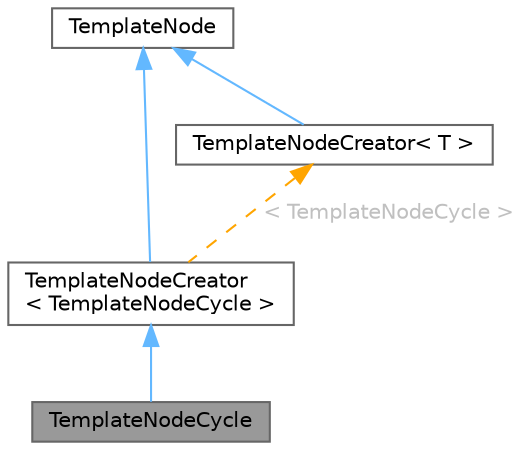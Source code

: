 digraph "TemplateNodeCycle"
{
 // INTERACTIVE_SVG=YES
 // LATEX_PDF_SIZE
  bgcolor="transparent";
  edge [fontname=Helvetica,fontsize=10,labelfontname=Helvetica,labelfontsize=10];
  node [fontname=Helvetica,fontsize=10,shape=box,height=0.2,width=0.4];
  Node1 [label="TemplateNodeCycle",height=0.2,width=0.4,color="gray40", fillcolor="grey60", style="filled", fontcolor="black",tooltip="Class representing an 'cycle' tag in a template."];
  Node2 -> Node1 [dir="back",color="steelblue1",style="solid",tooltip=" "];
  Node2 [label="TemplateNodeCreator\l\< TemplateNodeCycle \>",height=0.2,width=0.4,color="gray40", fillcolor="white", style="filled",URL="$d8/d78/class_template_node_creator.html",tooltip=" "];
  Node3 -> Node2 [dir="back",color="steelblue1",style="solid",tooltip=" "];
  Node3 [label="TemplateNode",height=0.2,width=0.4,color="gray40", fillcolor="white", style="filled",URL="$d6/d53/class_template_node.html",tooltip="Base class of all nodes in a template's AST."];
  Node4 -> Node2 [dir="back",color="orange",style="dashed",tooltip=" ",label=" \< TemplateNodeCycle \>",fontcolor="grey" ];
  Node4 [label="TemplateNodeCreator\< T \>",height=0.2,width=0.4,color="gray40", fillcolor="white", style="filled",URL="$d8/d78/class_template_node_creator.html",tooltip="Helper class for creating template AST tag nodes and returning the template for a given node."];
  Node3 -> Node4 [dir="back",color="steelblue1",style="solid",tooltip=" "];
}
